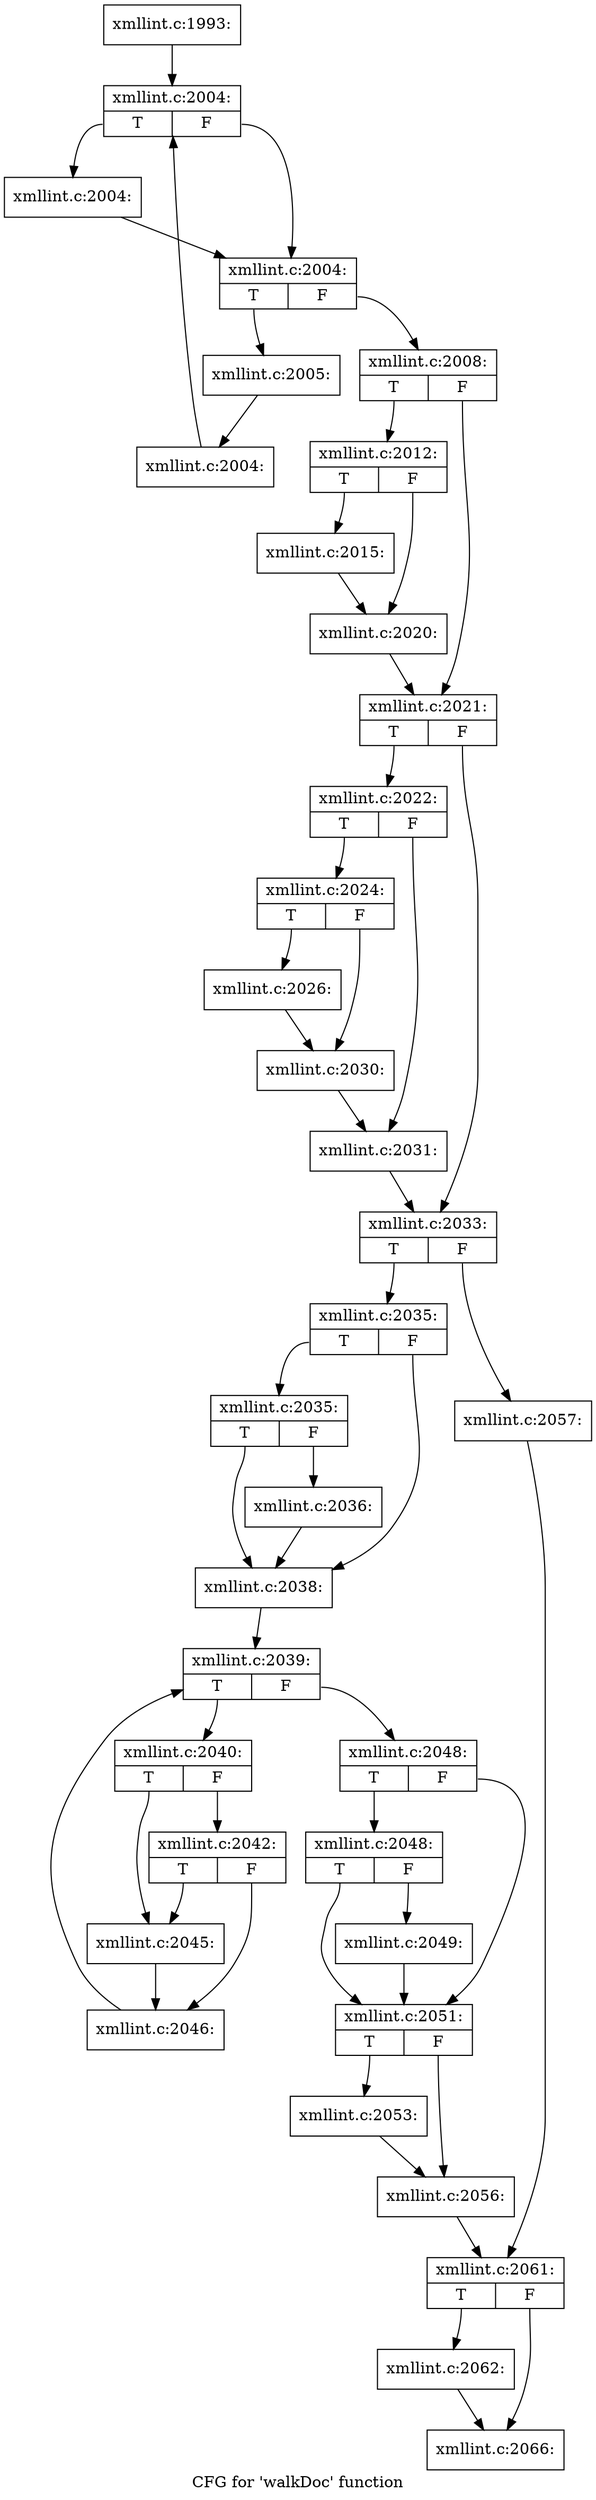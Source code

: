 digraph "CFG for 'walkDoc' function" {
	label="CFG for 'walkDoc' function";

	Node0x515bb10 [shape=record,label="{xmllint.c:1993:}"];
	Node0x515bb10 -> Node0x515e100;
	Node0x515e100 [shape=record,label="{xmllint.c:2004:|{<s0>T|<s1>F}}"];
	Node0x515e100:s0 -> Node0x515e680;
	Node0x515e100:s1 -> Node0x515e630;
	Node0x515e680 [shape=record,label="{xmllint.c:2004:}"];
	Node0x515e680 -> Node0x515e630;
	Node0x515e630 [shape=record,label="{xmllint.c:2004:|{<s0>T|<s1>F}}"];
	Node0x515e630:s0 -> Node0x515e5e0;
	Node0x515e630:s1 -> Node0x515ddd0;
	Node0x515e5e0 [shape=record,label="{xmllint.c:2005:}"];
	Node0x515e5e0 -> Node0x515e590;
	Node0x515e590 [shape=record,label="{xmllint.c:2004:}"];
	Node0x515e590 -> Node0x515e100;
	Node0x515ddd0 [shape=record,label="{xmllint.c:2008:|{<s0>T|<s1>F}}"];
	Node0x515ddd0:s0 -> Node0x5048a50;
	Node0x515ddd0:s1 -> Node0x5048aa0;
	Node0x5048a50 [shape=record,label="{xmllint.c:2012:|{<s0>T|<s1>F}}"];
	Node0x5048a50:s0 -> Node0x5049430;
	Node0x5048a50:s1 -> Node0x5049480;
	Node0x5049430 [shape=record,label="{xmllint.c:2015:}"];
	Node0x5049430 -> Node0x5049480;
	Node0x5049480 [shape=record,label="{xmllint.c:2020:}"];
	Node0x5049480 -> Node0x5048aa0;
	Node0x5048aa0 [shape=record,label="{xmllint.c:2021:|{<s0>T|<s1>F}}"];
	Node0x5048aa0:s0 -> Node0x5163090;
	Node0x5048aa0:s1 -> Node0x51630e0;
	Node0x5163090 [shape=record,label="{xmllint.c:2022:|{<s0>T|<s1>F}}"];
	Node0x5163090:s0 -> Node0x51636e0;
	Node0x5163090:s1 -> Node0x5163730;
	Node0x51636e0 [shape=record,label="{xmllint.c:2024:|{<s0>T|<s1>F}}"];
	Node0x51636e0:s0 -> Node0x5163d50;
	Node0x51636e0:s1 -> Node0x5163da0;
	Node0x5163d50 [shape=record,label="{xmllint.c:2026:}"];
	Node0x5163d50 -> Node0x5163da0;
	Node0x5163da0 [shape=record,label="{xmllint.c:2030:}"];
	Node0x5163da0 -> Node0x5163730;
	Node0x5163730 [shape=record,label="{xmllint.c:2031:}"];
	Node0x5163730 -> Node0x51630e0;
	Node0x51630e0 [shape=record,label="{xmllint.c:2033:|{<s0>T|<s1>F}}"];
	Node0x51630e0:s0 -> Node0x5164fc0;
	Node0x51630e0:s1 -> Node0x51653a0;
	Node0x5164fc0 [shape=record,label="{xmllint.c:2035:|{<s0>T|<s1>F}}"];
	Node0x5164fc0:s0 -> Node0x51656d0;
	Node0x5164fc0:s1 -> Node0x5165680;
	Node0x51656d0 [shape=record,label="{xmllint.c:2035:|{<s0>T|<s1>F}}"];
	Node0x51656d0:s0 -> Node0x5165680;
	Node0x51656d0:s1 -> Node0x5165630;
	Node0x5165630 [shape=record,label="{xmllint.c:2036:}"];
	Node0x5165630 -> Node0x5165680;
	Node0x5165680 [shape=record,label="{xmllint.c:2038:}"];
	Node0x5165680 -> Node0x5165c60;
	Node0x5165c60 [shape=record,label="{xmllint.c:2039:|{<s0>T|<s1>F}}"];
	Node0x5165c60:s0 -> Node0x5165fe0;
	Node0x5165c60:s1 -> Node0x5165e40;
	Node0x5165fe0 [shape=record,label="{xmllint.c:2040:|{<s0>T|<s1>F}}"];
	Node0x5165fe0:s0 -> Node0x5166150;
	Node0x5165fe0:s1 -> Node0x51661f0;
	Node0x51661f0 [shape=record,label="{xmllint.c:2042:|{<s0>T|<s1>F}}"];
	Node0x51661f0:s0 -> Node0x5166150;
	Node0x51661f0:s1 -> Node0x51661a0;
	Node0x5166150 [shape=record,label="{xmllint.c:2045:}"];
	Node0x5166150 -> Node0x51661a0;
	Node0x51661a0 [shape=record,label="{xmllint.c:2046:}"];
	Node0x51661a0 -> Node0x5165c60;
	Node0x5165e40 [shape=record,label="{xmllint.c:2048:|{<s0>T|<s1>F}}"];
	Node0x5165e40:s0 -> Node0x5166b00;
	Node0x5165e40:s1 -> Node0x5166ab0;
	Node0x5166b00 [shape=record,label="{xmllint.c:2048:|{<s0>T|<s1>F}}"];
	Node0x5166b00:s0 -> Node0x5166ab0;
	Node0x5166b00:s1 -> Node0x5166a60;
	Node0x5166a60 [shape=record,label="{xmllint.c:2049:}"];
	Node0x5166a60 -> Node0x5166ab0;
	Node0x5166ab0 [shape=record,label="{xmllint.c:2051:|{<s0>T|<s1>F}}"];
	Node0x5166ab0:s0 -> Node0x5167410;
	Node0x5166ab0:s1 -> Node0x5167460;
	Node0x5167410 [shape=record,label="{xmllint.c:2053:}"];
	Node0x5167410 -> Node0x5167460;
	Node0x5167460 [shape=record,label="{xmllint.c:2056:}"];
	Node0x5167460 -> Node0x5165350;
	Node0x51653a0 [shape=record,label="{xmllint.c:2057:}"];
	Node0x51653a0 -> Node0x5165350;
	Node0x5165350 [shape=record,label="{xmllint.c:2061:|{<s0>T|<s1>F}}"];
	Node0x5165350:s0 -> Node0x5168200;
	Node0x5165350:s1 -> Node0x5168250;
	Node0x5168200 [shape=record,label="{xmllint.c:2062:}"];
	Node0x5168200 -> Node0x5168250;
	Node0x5168250 [shape=record,label="{xmllint.c:2066:}"];
}

